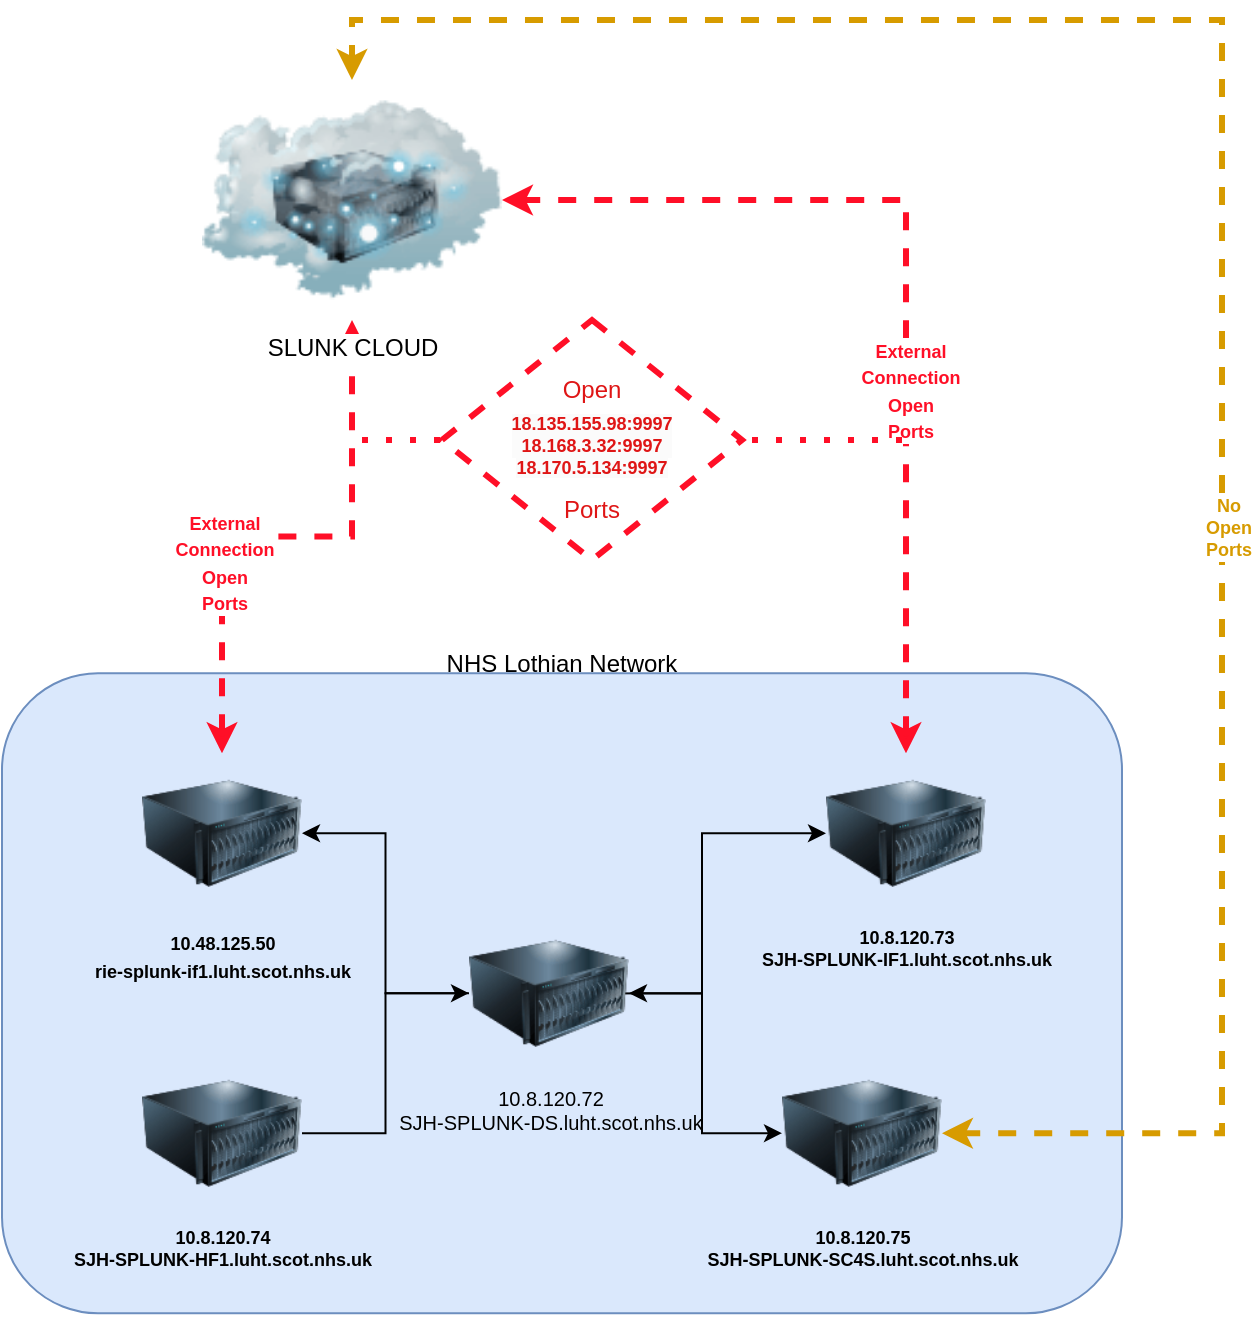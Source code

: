 <mxfile version="21.6.8" type="github">
  <diagram name="Page-1" id="NvbPiFwkpMxz-0u18v1t">
    <mxGraphModel dx="626" dy="311" grid="1" gridSize="10" guides="1" tooltips="1" connect="1" arrows="1" fold="1" page="1" pageScale="1" pageWidth="827" pageHeight="1169" math="0" shadow="0">
      <root>
        <mxCell id="0" />
        <mxCell id="1" parent="0" />
        <mxCell id="BVzlhwqOJCUQSImKMimq-3" value="" style="group" parent="1" vertex="1" connectable="0">
          <mxGeometry x="40" y="526.63" width="530" height="340" as="geometry" />
        </mxCell>
        <mxCell id="BVzlhwqOJCUQSImKMimq-1" value="" style="rounded=1;whiteSpace=wrap;html=1;fillColor=#dae8fc;strokeColor=#6c8ebf;" parent="BVzlhwqOJCUQSImKMimq-3" vertex="1">
          <mxGeometry x="-30" y="20" width="560" height="320" as="geometry" />
        </mxCell>
        <mxCell id="BVzlhwqOJCUQSImKMimq-2" value="NHS Lothian Network" style="text;html=1;strokeColor=none;fillColor=none;align=center;verticalAlign=middle;whiteSpace=wrap;rounded=0;" parent="BVzlhwqOJCUQSImKMimq-3" vertex="1">
          <mxGeometry x="40" width="420" height="30" as="geometry" />
        </mxCell>
        <mxCell id="BVzlhwqOJCUQSImKMimq-4" value="&lt;font style=&quot;font-size: 9px;&quot;&gt;10.48.125.50 &lt;br&gt;rie-splunk-if1.luht.scot.nhs.uk&lt;/font&gt;" style="image;html=1;image=img/lib/clip_art/computers/Server_128x128.png;labelBackgroundColor=none;fontStyle=1" parent="BVzlhwqOJCUQSImKMimq-3" vertex="1">
          <mxGeometry x="40" y="60" width="80" height="80" as="geometry" />
        </mxCell>
        <mxCell id="BVzlhwqOJCUQSImKMimq-7" value="10.8.120.73 &lt;br style=&quot;font-size: 9px;&quot;&gt;SJH-SPLUNK-IF1.luht.scot.nhs.uk" style="image;html=1;image=img/lib/clip_art/computers/Server_128x128.png;labelBackgroundColor=none;fontSize=9;fontStyle=1" parent="BVzlhwqOJCUQSImKMimq-3" vertex="1">
          <mxGeometry x="382" y="60" width="80" height="80" as="geometry" />
        </mxCell>
        <mxCell id="BVzlhwqOJCUQSImKMimq-12" style="edgeStyle=orthogonalEdgeStyle;rounded=0;orthogonalLoop=1;jettySize=auto;html=1;" parent="BVzlhwqOJCUQSImKMimq-3" source="BVzlhwqOJCUQSImKMimq-6" target="BVzlhwqOJCUQSImKMimq-9" edge="1">
          <mxGeometry relative="1" as="geometry" />
        </mxCell>
        <mxCell id="BVzlhwqOJCUQSImKMimq-6" value="10.8.120.74 &lt;br style=&quot;font-size: 9px;&quot;&gt;SJH-SPLUNK-HF1.luht.scot.nhs.uk" style="image;html=1;image=img/lib/clip_art/computers/Server_128x128.png;fontSize=9;labelBackgroundColor=none;fontStyle=1" parent="BVzlhwqOJCUQSImKMimq-3" vertex="1">
          <mxGeometry x="40" y="210" width="80" height="80" as="geometry" />
        </mxCell>
        <mxCell id="ZCe0Wg5Z4BdaRWt3wB61-5" style="edgeStyle=orthogonalEdgeStyle;rounded=0;orthogonalLoop=1;jettySize=auto;html=1;entryX=1;entryY=0.5;entryDx=0;entryDy=0;startArrow=classic;startFill=1;" edge="1" parent="BVzlhwqOJCUQSImKMimq-3" source="BVzlhwqOJCUQSImKMimq-5" target="BVzlhwqOJCUQSImKMimq-9">
          <mxGeometry relative="1" as="geometry">
            <Array as="points">
              <mxPoint x="320" y="250" />
              <mxPoint x="320" y="180" />
            </Array>
          </mxGeometry>
        </mxCell>
        <mxCell id="BVzlhwqOJCUQSImKMimq-5" value="10.8.120.75 &lt;br style=&quot;font-size: 9px;&quot;&gt;SJH-SPLUNK-SC4S.luht.scot.nhs.uk" style="image;html=1;image=img/lib/clip_art/computers/Server_128x128.png;labelBackgroundColor=none;fontSize=9;fontStyle=1;verticalAlign=top;" parent="BVzlhwqOJCUQSImKMimq-3" vertex="1">
          <mxGeometry x="360" y="210" width="80" height="80" as="geometry" />
        </mxCell>
        <mxCell id="BVzlhwqOJCUQSImKMimq-13" style="edgeStyle=orthogonalEdgeStyle;rounded=0;orthogonalLoop=1;jettySize=auto;html=1;entryX=0;entryY=0.5;entryDx=0;entryDy=0;" parent="BVzlhwqOJCUQSImKMimq-3" target="BVzlhwqOJCUQSImKMimq-7" edge="1">
          <mxGeometry relative="1" as="geometry">
            <mxPoint x="223.5" y="180.022" as="sourcePoint" />
            <mxPoint x="322" y="100.022" as="targetPoint" />
            <Array as="points">
              <mxPoint x="320" y="181" />
              <mxPoint x="320" y="100" />
            </Array>
          </mxGeometry>
        </mxCell>
        <mxCell id="BVzlhwqOJCUQSImKMimq-16" style="edgeStyle=orthogonalEdgeStyle;rounded=0;orthogonalLoop=1;jettySize=auto;html=1;" parent="BVzlhwqOJCUQSImKMimq-3" source="BVzlhwqOJCUQSImKMimq-9" target="BVzlhwqOJCUQSImKMimq-4" edge="1">
          <mxGeometry relative="1" as="geometry" />
        </mxCell>
        <mxCell id="BVzlhwqOJCUQSImKMimq-9" value="10.8.120.72 &lt;br style=&quot;font-size: 10px;&quot;&gt;SJH-SPLUNK-DS.luht.scot.nhs.uk" style="image;html=1;image=img/lib/clip_art/computers/Server_128x128.png;fontSize=10;labelBackgroundColor=none;labelBorderColor=none;fontStyle=0" parent="BVzlhwqOJCUQSImKMimq-3" vertex="1">
          <mxGeometry x="203.5" y="140" width="80" height="80" as="geometry" />
        </mxCell>
        <mxCell id="BVzlhwqOJCUQSImKMimq-18" style="edgeStyle=orthogonalEdgeStyle;rounded=0;orthogonalLoop=1;jettySize=auto;html=1;startArrow=classic;startFill=1;dashed=1;fillColor=#f8cecc;strokeColor=#ff0f27;strokeWidth=3;" parent="1" source="BVzlhwqOJCUQSImKMimq-17" target="BVzlhwqOJCUQSImKMimq-4" edge="1">
          <mxGeometry relative="1" as="geometry" />
        </mxCell>
        <mxCell id="ZCe0Wg5Z4BdaRWt3wB61-3" value="&lt;font style=&quot;font-size: 9px;&quot;&gt;&lt;b&gt;&lt;font style=&quot;font-size: 9px;&quot; color=&quot;#ff0f27&quot;&gt;External&lt;br style=&quot;border-color: var(--border-color);&quot;&gt;&lt;/font&gt;&lt;span style=&quot;color: rgb(255, 15, 39);&quot;&gt;Connection&lt;/span&gt;&lt;br style=&quot;border-color: var(--border-color); color: rgb(255, 15, 39);&quot;&gt;&lt;span style=&quot;color: rgb(255, 15, 39);&quot;&gt;Open&lt;/span&gt;&lt;br style=&quot;border-color: var(--border-color); color: rgb(255, 15, 39);&quot;&gt;&lt;span style=&quot;color: rgb(255, 15, 39);&quot;&gt;Ports&lt;/span&gt;&lt;/b&gt;&lt;/font&gt;" style="edgeLabel;html=1;align=center;verticalAlign=middle;resizable=0;points=[];" vertex="1" connectable="0" parent="BVzlhwqOJCUQSImKMimq-18">
          <mxGeometry x="0.317" y="1" relative="1" as="geometry">
            <mxPoint as="offset" />
          </mxGeometry>
        </mxCell>
        <mxCell id="BVzlhwqOJCUQSImKMimq-19" style="edgeStyle=orthogonalEdgeStyle;rounded=0;orthogonalLoop=1;jettySize=auto;html=1;entryX=0.5;entryY=0;entryDx=0;entryDy=0;startArrow=classic;startFill=1;dashed=1;strokeWidth=3;fillColor=#f8cecc;strokeColor=#ff0f27;" parent="1" source="BVzlhwqOJCUQSImKMimq-17" target="BVzlhwqOJCUQSImKMimq-7" edge="1">
          <mxGeometry relative="1" as="geometry" />
        </mxCell>
        <mxCell id="ZCe0Wg5Z4BdaRWt3wB61-2" value="&lt;font color=&quot;#ff0f27&quot; style=&quot;font-size: 9px;&quot;&gt;External&lt;br&gt;Connection&lt;br&gt;Open&lt;br&gt;Ports&lt;/font&gt;" style="edgeLabel;html=1;align=center;verticalAlign=middle;resizable=0;points=[];fontStyle=1" vertex="1" connectable="0" parent="BVzlhwqOJCUQSImKMimq-19">
          <mxGeometry x="0.24" y="2" relative="1" as="geometry">
            <mxPoint as="offset" />
          </mxGeometry>
        </mxCell>
        <UserObject label="SLUNK CLOUD" tooltip="18.135.155.98:9997&#xa;18.168.3.32:9997&#xa;18.170.5.134:9997" id="BVzlhwqOJCUQSImKMimq-17">
          <mxCell style="image;html=1;image=img/lib/clip_art/networking/Cloud_Server_128x128.png" parent="1" vertex="1">
            <mxGeometry x="110" y="250" width="150" height="120" as="geometry" />
          </mxCell>
        </UserObject>
        <mxCell id="BVzlhwqOJCUQSImKMimq-20" style="edgeStyle=orthogonalEdgeStyle;rounded=0;orthogonalLoop=1;jettySize=auto;html=1;entryX=0.5;entryY=0;entryDx=0;entryDy=0;startArrow=classic;startFill=1;fillColor=#ffe6cc;strokeColor=#d79b00;dashed=1;strokeWidth=3;exitX=1;exitY=0.5;exitDx=0;exitDy=0;" parent="1" source="BVzlhwqOJCUQSImKMimq-5" target="BVzlhwqOJCUQSImKMimq-17" edge="1">
          <mxGeometry relative="1" as="geometry">
            <Array as="points">
              <mxPoint x="620" y="777" />
              <mxPoint x="620" y="220" />
              <mxPoint x="185" y="220" />
            </Array>
          </mxGeometry>
        </mxCell>
        <mxCell id="ZCe0Wg5Z4BdaRWt3wB61-6" value="No&lt;br style=&quot;font-size: 9px;&quot;&gt;Open&lt;br style=&quot;font-size: 9px;&quot;&gt;Ports" style="edgeLabel;html=1;align=center;verticalAlign=middle;resizable=0;points=[];fontSize=9;fontStyle=1;fontColor=#d79b00;" vertex="1" connectable="0" parent="BVzlhwqOJCUQSImKMimq-20">
          <mxGeometry x="-0.237" y="-3" relative="1" as="geometry">
            <mxPoint as="offset" />
          </mxGeometry>
        </mxCell>
        <mxCell id="ZCe0Wg5Z4BdaRWt3wB61-8" value="&lt;p class=&quot;MsoListParagraphCxSpFirst&quot;&gt;&lt;br&gt;&lt;br&gt;&lt;br&gt;&lt;/p&gt;" style="rhombus;whiteSpace=wrap;html=1;verticalAlign=top;fontColor=#df1616;strokeColor=#FF0F27;dashed=1;strokeWidth=3;" vertex="1" parent="1">
          <mxGeometry x="230" y="370" width="150" height="120" as="geometry" />
        </mxCell>
        <mxCell id="ZCe0Wg5Z4BdaRWt3wB61-14" value="&lt;div style=&quot;border-color: var(--border-color); font-family: Helvetica; font-size: 9px; font-style: normal; font-variant-ligatures: normal; font-variant-caps: normal; letter-spacing: normal; orphans: 2; text-indent: 0px; text-transform: none; widows: 2; word-spacing: 0px; -webkit-text-stroke-width: 0px; text-decoration-thickness: initial; text-decoration-style: initial; text-decoration-color: initial; background-color: rgb(251, 251, 251);&quot;&gt;&lt;span style=&quot;border-color: var(--border-color); background-color: initial; font-size: 9px;&quot;&gt;18.135.155.98:9997&lt;/span&gt;&lt;/div&gt;&lt;div style=&quot;border-color: var(--border-color); font-family: Helvetica; font-size: 9px; font-style: normal; font-variant-ligatures: normal; font-variant-caps: normal; letter-spacing: normal; orphans: 2; text-indent: 0px; text-transform: none; widows: 2; word-spacing: 0px; -webkit-text-stroke-width: 0px; text-decoration-thickness: initial; text-decoration-style: initial; text-decoration-color: initial; background-color: rgb(251, 251, 251);&quot;&gt;&lt;span style=&quot;border-color: var(--border-color); background-color: initial; font-size: 9px;&quot;&gt;18.168.3.32:9997&lt;/span&gt;&lt;/div&gt;&lt;span style=&quot;font-family: Helvetica; font-size: 9px; font-style: normal; font-variant-ligatures: normal; font-variant-caps: normal; letter-spacing: normal; orphans: 2; text-indent: 0px; text-transform: none; widows: 2; word-spacing: 0px; -webkit-text-stroke-width: 0px; background-color: rgb(251, 251, 251); text-decoration-thickness: initial; text-decoration-style: initial; text-decoration-color: initial; float: none; display: inline !important;&quot;&gt;18.170.5.134:9997&lt;/span&gt;" style="text;whiteSpace=wrap;html=1;fontSize=9;align=center;fontColor=#df1616;fontStyle=1" vertex="1" parent="1">
          <mxGeometry x="260" y="410" width="90" height="40" as="geometry" />
        </mxCell>
        <mxCell id="ZCe0Wg5Z4BdaRWt3wB61-16" value="Open" style="text;html=1;strokeColor=none;fillColor=none;align=center;verticalAlign=middle;whiteSpace=wrap;rounded=0;fontColor=#df1616;" vertex="1" parent="1">
          <mxGeometry x="275" y="390" width="60" height="30" as="geometry" />
        </mxCell>
        <mxCell id="ZCe0Wg5Z4BdaRWt3wB61-17" value="Ports" style="text;html=1;strokeColor=none;fillColor=none;align=center;verticalAlign=middle;whiteSpace=wrap;rounded=0;fontColor=#df1616;" vertex="1" parent="1">
          <mxGeometry x="275" y="450" width="60" height="30" as="geometry" />
        </mxCell>
        <mxCell id="ZCe0Wg5Z4BdaRWt3wB61-19" value="" style="endArrow=none;dashed=1;html=1;dashPattern=1 3;strokeWidth=3;rounded=0;entryX=1;entryY=0.5;entryDx=0;entryDy=0;strokeColor=#FF0F27;" edge="1" parent="1" target="ZCe0Wg5Z4BdaRWt3wB61-8">
          <mxGeometry width="50" height="50" relative="1" as="geometry">
            <mxPoint x="460" y="430" as="sourcePoint" />
            <mxPoint x="370" y="490" as="targetPoint" />
          </mxGeometry>
        </mxCell>
        <mxCell id="ZCe0Wg5Z4BdaRWt3wB61-20" value="" style="endArrow=none;dashed=1;html=1;dashPattern=1 3;strokeWidth=3;rounded=0;entryX=0;entryY=0.5;entryDx=0;entryDy=0;strokeColor=#FF0F27;" edge="1" parent="1" target="ZCe0Wg5Z4BdaRWt3wB61-8">
          <mxGeometry width="50" height="50" relative="1" as="geometry">
            <mxPoint x="190" y="430" as="sourcePoint" />
            <mxPoint x="370" y="490" as="targetPoint" />
          </mxGeometry>
        </mxCell>
      </root>
    </mxGraphModel>
  </diagram>
</mxfile>

